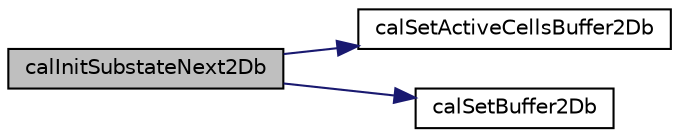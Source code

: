 digraph "calInitSubstateNext2Db"
{
  edge [fontname="Helvetica",fontsize="10",labelfontname="Helvetica",labelfontsize="10"];
  node [fontname="Helvetica",fontsize="10",shape=record];
  rankdir="LR";
  Node1 [label="calInitSubstateNext2Db",height=0.2,width=0.4,color="black", fillcolor="grey75", style="filled" fontcolor="black"];
  Node1 -> Node2 [color="midnightblue",fontsize="10",style="solid",fontname="Helvetica"];
  Node2 [label="calSetActiveCellsBuffer2Db",height=0.2,width=0.4,color="black", fillcolor="white", style="filled",URL="$cal2_d_buffer_8c.html#a1f524cbace9177fbc0f865aa46f6eb43",tooltip="Sets active cells of a byte matrix to a constant value. "];
  Node1 -> Node3 [color="midnightblue",fontsize="10",style="solid",fontname="Helvetica"];
  Node3 [label="calSetBuffer2Db",height=0.2,width=0.4,color="black", fillcolor="white", style="filled",URL="$cal2_d_buffer_8c.html#a7a28a5f09d3c7d574226de259e15b1c1",tooltip="Sets a byte matrix to a constant value. "];
}
